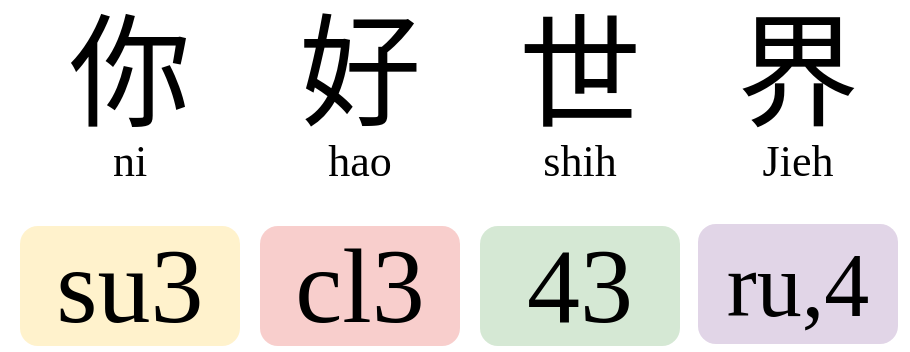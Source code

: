 <mxfile version="21.1.2">
  <diagram name="Page-1" id="vLyoRHqGhNEQGaIb7Agc">
    <mxGraphModel dx="936" dy="619" grid="1" gridSize="10" guides="1" tooltips="1" connect="1" arrows="1" fold="1" page="1" pageScale="1" pageWidth="850" pageHeight="1100" math="0" shadow="0">
      <root>
        <mxCell id="0" />
        <mxCell id="1" parent="0" />
        <mxCell id="eIdnrEQq0wjXOgzqUX2a-1" value="&lt;font style=&quot;font-size: 61px;&quot;&gt;你&lt;br&gt;&lt;/font&gt;" style="text;html=1;strokeColor=none;fillColor=none;align=center;verticalAlign=middle;whiteSpace=wrap;rounded=0;" vertex="1" parent="1">
          <mxGeometry x="235" y="580" width="100" height="30" as="geometry" />
        </mxCell>
        <mxCell id="eIdnrEQq0wjXOgzqUX2a-7" value="&lt;font style=&quot;font-size: 61px;&quot;&gt;好&lt;/font&gt;" style="text;html=1;strokeColor=none;fillColor=none;align=center;verticalAlign=middle;whiteSpace=wrap;rounded=0;" vertex="1" parent="1">
          <mxGeometry x="360" y="580" width="80" height="30" as="geometry" />
        </mxCell>
        <mxCell id="eIdnrEQq0wjXOgzqUX2a-8" value="&lt;font style=&quot;font-size: 61px;&quot;&gt;世&lt;/font&gt;" style="text;html=1;strokeColor=none;fillColor=none;align=center;verticalAlign=middle;whiteSpace=wrap;rounded=0;" vertex="1" parent="1">
          <mxGeometry x="470" y="580" width="80" height="30" as="geometry" />
        </mxCell>
        <mxCell id="eIdnrEQq0wjXOgzqUX2a-10" value="" style="group" vertex="1" connectable="0" parent="1">
          <mxGeometry x="345" y="671" width="110" height="60" as="geometry" />
        </mxCell>
        <mxCell id="eIdnrEQq0wjXOgzqUX2a-4" value="" style="rounded=1;whiteSpace=wrap;html=1;strokeColor=none;fillColor=#f8cecc;" vertex="1" parent="eIdnrEQq0wjXOgzqUX2a-10">
          <mxGeometry x="5" width="100" height="60" as="geometry" />
        </mxCell>
        <mxCell id="eIdnrEQq0wjXOgzqUX2a-6" value="&lt;font style=&quot;font-size: 53px;&quot; data-font-src=&quot;https://fonts.googleapis.com/css?family=Fira+Sans&quot; face=&quot;Fira Sans&quot;&gt;cl3&lt;/font&gt;" style="text;html=1;strokeColor=none;fillColor=none;align=center;verticalAlign=middle;whiteSpace=wrap;rounded=0;" vertex="1" parent="eIdnrEQq0wjXOgzqUX2a-10">
          <mxGeometry y="15" width="110" height="30" as="geometry" />
        </mxCell>
        <mxCell id="eIdnrEQq0wjXOgzqUX2a-11" value="" style="group;fillColor=none;strokeColor=none;" vertex="1" connectable="0" parent="1">
          <mxGeometry x="455" y="671" width="110" height="60" as="geometry" />
        </mxCell>
        <mxCell id="eIdnrEQq0wjXOgzqUX2a-12" value="" style="rounded=1;whiteSpace=wrap;html=1;strokeColor=none;fillColor=#d5e8d4;" vertex="1" parent="eIdnrEQq0wjXOgzqUX2a-11">
          <mxGeometry x="5" width="100" height="60" as="geometry" />
        </mxCell>
        <mxCell id="eIdnrEQq0wjXOgzqUX2a-13" value="&lt;font style=&quot;font-size: 53px;&quot; face=&quot;Fira Sans&quot;&gt;43&lt;br&gt;&lt;/font&gt;" style="text;html=1;strokeColor=none;fillColor=none;align=center;verticalAlign=middle;whiteSpace=wrap;rounded=0;" vertex="1" parent="eIdnrEQq0wjXOgzqUX2a-11">
          <mxGeometry y="15" width="110" height="30" as="geometry" />
        </mxCell>
        <mxCell id="eIdnrEQq0wjXOgzqUX2a-15" value="" style="group" vertex="1" connectable="0" parent="1">
          <mxGeometry x="220" y="671" width="130" height="60" as="geometry" />
        </mxCell>
        <mxCell id="eIdnrEQq0wjXOgzqUX2a-2" value="" style="rounded=1;whiteSpace=wrap;html=1;strokeColor=none;fillColor=#fff2cc;" vertex="1" parent="eIdnrEQq0wjXOgzqUX2a-15">
          <mxGeometry x="10" width="110" height="60" as="geometry" />
        </mxCell>
        <mxCell id="eIdnrEQq0wjXOgzqUX2a-3" value="&lt;font style=&quot;font-size: 53px;&quot; data-font-src=&quot;https://fonts.googleapis.com/css?family=Fira+Sans&quot; face=&quot;Fira Sans&quot;&gt;su3&lt;br&gt;&lt;/font&gt;" style="text;html=1;strokeColor=none;fillColor=none;align=center;verticalAlign=middle;whiteSpace=wrap;rounded=0;" vertex="1" parent="eIdnrEQq0wjXOgzqUX2a-15">
          <mxGeometry y="15" width="130" height="30" as="geometry" />
        </mxCell>
        <mxCell id="eIdnrEQq0wjXOgzqUX2a-18" value="" style="group" vertex="1" connectable="0" parent="1">
          <mxGeometry x="564" y="670" width="110" height="60" as="geometry" />
        </mxCell>
        <mxCell id="eIdnrEQq0wjXOgzqUX2a-19" value="" style="rounded=1;whiteSpace=wrap;html=1;strokeColor=none;fillColor=#e1d5e7;" vertex="1" parent="eIdnrEQq0wjXOgzqUX2a-18">
          <mxGeometry x="5" width="100" height="60" as="geometry" />
        </mxCell>
        <mxCell id="eIdnrEQq0wjXOgzqUX2a-20" value="&lt;font style=&quot;font-size: 45px;&quot; data-font-src=&quot;https://fonts.googleapis.com/css?family=Fira+Sans&quot; face=&quot;Fira Sans&quot;&gt;ru,4&lt;/font&gt;" style="text;html=1;strokeColor=none;fillColor=none;align=center;verticalAlign=middle;whiteSpace=wrap;rounded=0;" vertex="1" parent="eIdnrEQq0wjXOgzqUX2a-18">
          <mxGeometry y="15" width="110" height="30" as="geometry" />
        </mxCell>
        <mxCell id="eIdnrEQq0wjXOgzqUX2a-21" value="&lt;font style=&quot;font-size: 61px;&quot;&gt;界&lt;/font&gt;" style="text;html=1;strokeColor=none;fillColor=none;align=center;verticalAlign=middle;whiteSpace=wrap;rounded=0;" vertex="1" parent="1">
          <mxGeometry x="579" y="580" width="80" height="30" as="geometry" />
        </mxCell>
        <mxCell id="eIdnrEQq0wjXOgzqUX2a-25" value="&lt;font style=&quot;font-size: 22px;&quot; data-font-src=&quot;https://fonts.googleapis.com/css?family=Fira+Sans&quot; face=&quot;Fira Sans&quot;&gt;ni&lt;/font&gt;" style="text;html=1;strokeColor=none;fillColor=none;align=center;verticalAlign=middle;whiteSpace=wrap;rounded=0;" vertex="1" parent="1">
          <mxGeometry x="255" y="624" width="60" height="30" as="geometry" />
        </mxCell>
        <mxCell id="eIdnrEQq0wjXOgzqUX2a-26" value="&lt;font style=&quot;font-size: 22px;&quot; face=&quot;Fira Sans&quot;&gt;hao&lt;/font&gt;" style="text;html=1;strokeColor=none;fillColor=none;align=center;verticalAlign=middle;whiteSpace=wrap;rounded=0;" vertex="1" parent="1">
          <mxGeometry x="370" y="624" width="60" height="30" as="geometry" />
        </mxCell>
        <mxCell id="eIdnrEQq0wjXOgzqUX2a-27" value="&lt;font style=&quot;font-size: 22px;&quot; face=&quot;Fira Sans&quot;&gt;shih&lt;/font&gt;" style="text;html=1;strokeColor=none;fillColor=none;align=center;verticalAlign=middle;whiteSpace=wrap;rounded=0;" vertex="1" parent="1">
          <mxGeometry x="480" y="624" width="60" height="30" as="geometry" />
        </mxCell>
        <mxCell id="eIdnrEQq0wjXOgzqUX2a-28" value="&lt;font data-font-src=&quot;https://fonts.googleapis.com/css?family=Fira+Sans&quot; style=&quot;font-size: 22px;&quot; face=&quot;Fira Sans&quot;&gt;Jieh&lt;br&gt;&lt;/font&gt;" style="text;html=1;strokeColor=none;fillColor=none;align=center;verticalAlign=middle;whiteSpace=wrap;rounded=0;" vertex="1" parent="1">
          <mxGeometry x="589" y="624" width="60" height="30" as="geometry" />
        </mxCell>
      </root>
    </mxGraphModel>
  </diagram>
</mxfile>
